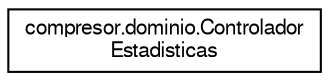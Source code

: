 digraph "Representación gráfica de la clase"
{
  edge [fontname="FreeSans",fontsize="10",labelfontname="FreeSans",labelfontsize="10"];
  node [fontname="FreeSans",fontsize="10",shape=record];
  rankdir="LR";
  Node0 [label="compresor.dominio.Controlador\lEstadisticas",height=0.2,width=0.4,color="black", fillcolor="white", style="filled",URL="$classcompresor_1_1dominio_1_1_controlador_estadisticas.html",tooltip="Controlador de estadísticas Contiene las funciones que controlan el guardado y muestreo de las estadí..."];
}

